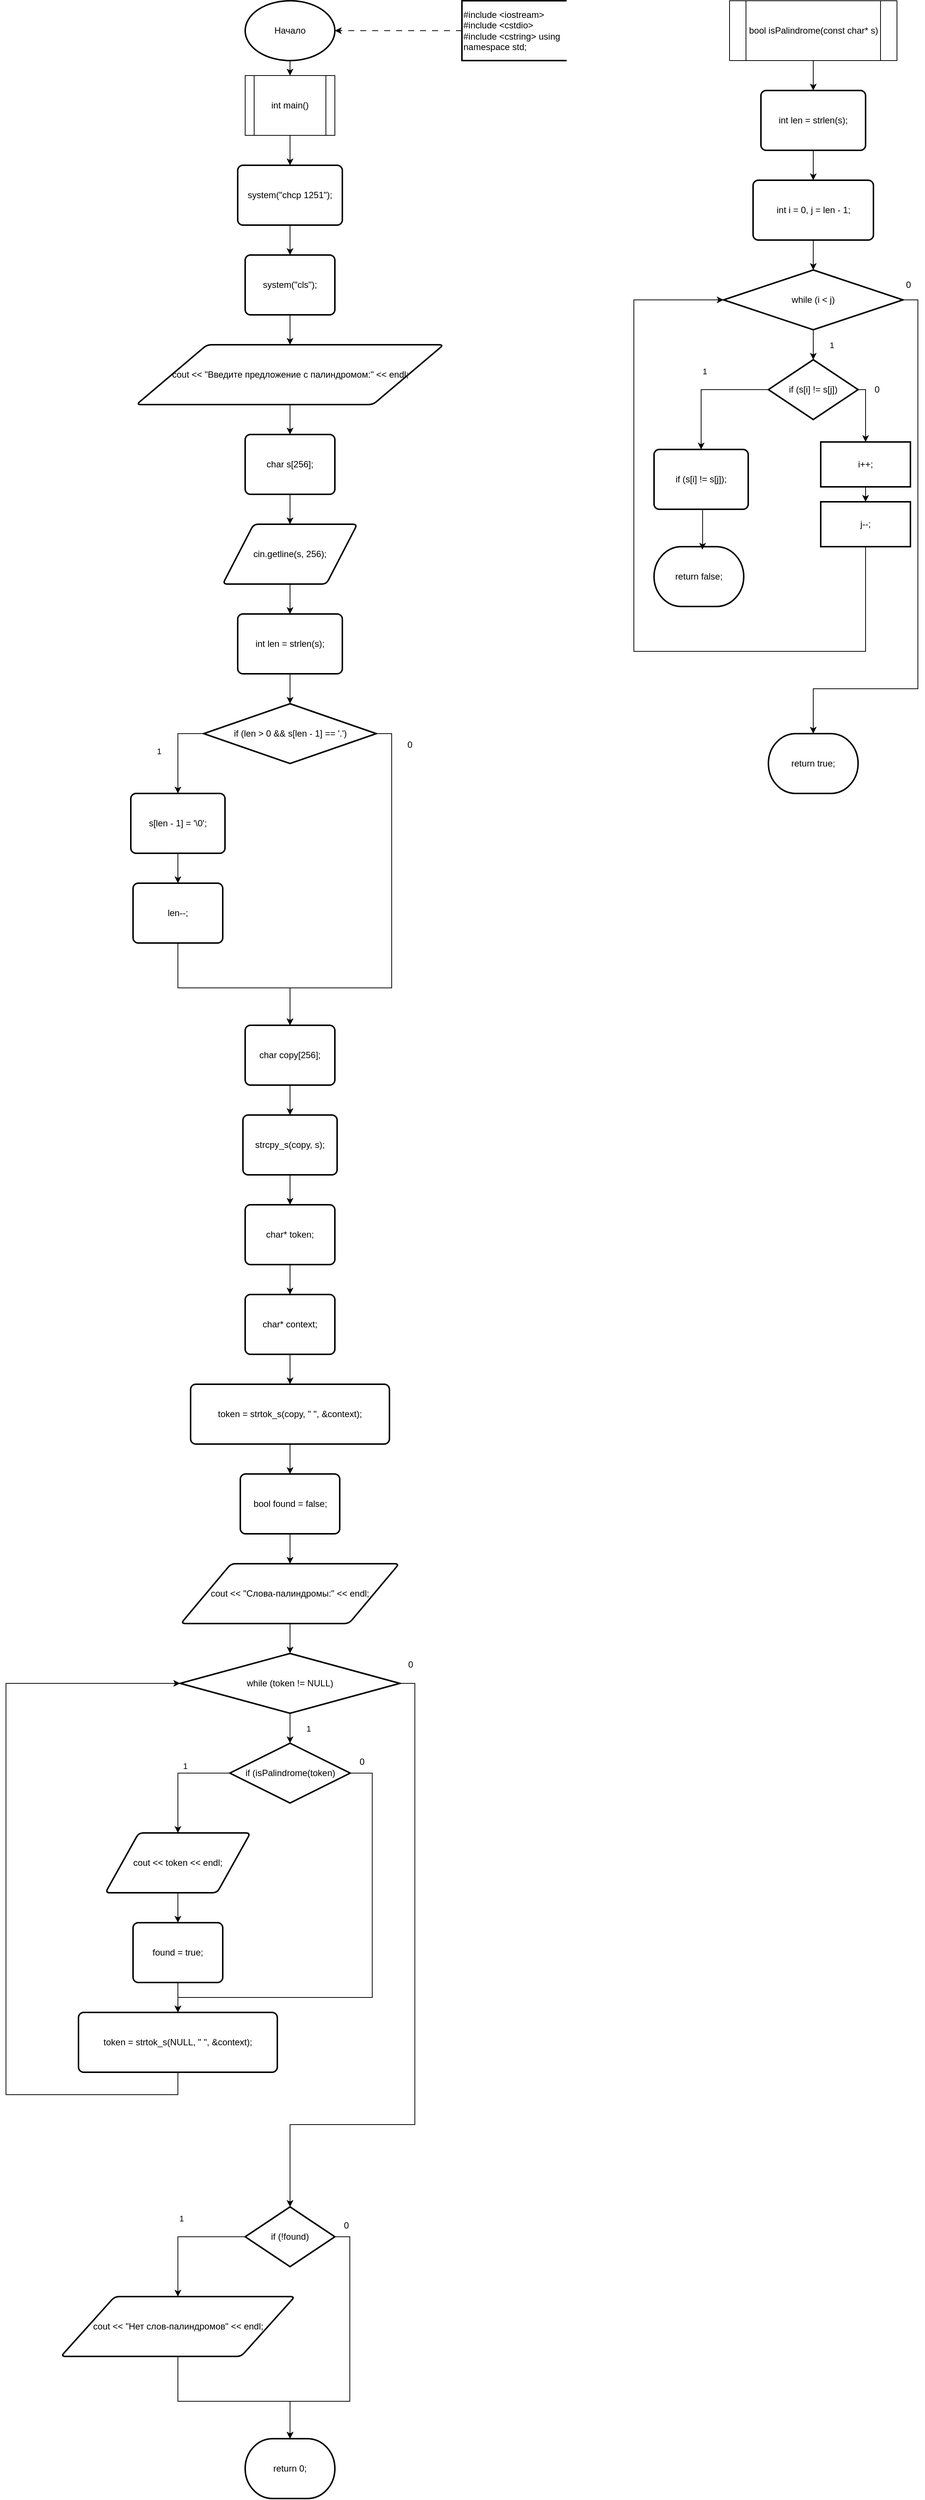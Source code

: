 <mxfile version="26.0.14">
  <diagram name="Page-1" id="1622616945856">
    <mxGraphModel dx="8954" dy="4564" grid="1" gridSize="10" guides="1" tooltips="1" connect="1" arrows="1" fold="1" page="1" pageScale="1" pageWidth="850" pageHeight="1100" math="0" shadow="0">
      <root>
        <mxCell id="0" />
        <mxCell id="1" parent="0" />
        <mxCell id="1622616946288" value="Начало" style="whiteSpace=wrap;rounded=0;dashed=0;strokeWidth=2;shape=mxgraph.flowchart.start_1;" parent="1" vertex="1">
          <mxGeometry x="40" y="50" width="120" height="80" as="geometry" />
        </mxCell>
        <mxCell id="1622616946480" value="#include &lt;iostream&gt; #include &lt;cstdio&gt; #include &lt;cstring&gt;  using namespace std;" style="whiteSpace=wrap;rounded=0;dashed=0;strokeWidth=2;shape=mxgraph.flowchart.annotation_1;align=left;pointerEvents=1;" parent="1" vertex="1">
          <mxGeometry x="330" y="50" width="140" height="80" as="geometry" />
        </mxCell>
        <mxCell id="1622616946624" style="edgeStyle=orthogonalEdgeStyle;orthogonalLoop=1;dashed=1;dashPattern=8 8;rounded=0;jettySize=auto;entryX=1;entryY=0.5;entryDx=0;entryDy=0;exitX=0;exitY=0.5;exitDx=0;exitDy=0;targetPerimeterSpacing=0;sourcePerimeterSpacing=0;" parent="1" source="1622616946480" target="1622616946288" edge="1">
          <mxGeometry relative="1" as="geometry" />
        </mxCell>
        <mxCell id="1622616946816" value="int main()" style="whiteSpace=wrap;rounded=0;dashed=0;inherit=default;shape=process;backgroundOutline=1;" parent="1" vertex="1">
          <mxGeometry x="40" y="150" width="120" height="80" as="geometry" />
        </mxCell>
        <mxCell id="1622616945616" style="edgeStyle=orthogonalEdgeStyle;orthogonalLoop=1;rounded=0;jettySize=auto;entryX=0.5;entryY=0;entryDx=0;entryDy=0;exitX=0.5;exitY=1;exitDx=0;exitDy=0;targetPerimeterSpacing=0;sourcePerimeterSpacing=0;" parent="1" source="1622616946288" target="1622616946816" edge="1">
          <mxGeometry relative="1" as="geometry" />
        </mxCell>
        <mxCell id="1622616947152" value="system(&quot;chcp 1251&quot;);" style="whiteSpace=wrap;rounded=1;dashed=0;absoluteArcSize=1;arcSize=14;strokeWidth=2;" parent="1" vertex="1">
          <mxGeometry x="30" y="270" width="140" height="80" as="geometry" />
        </mxCell>
        <mxCell id="1622616947056" value="system(&quot;cls&quot;);" style="whiteSpace=wrap;rounded=1;dashed=0;absoluteArcSize=1;arcSize=14;strokeWidth=2;" parent="1" vertex="1">
          <mxGeometry x="40" y="390" width="120" height="80" as="geometry" />
        </mxCell>
        <mxCell id="1622616947392" style="edgeStyle=orthogonalEdgeStyle;orthogonalLoop=1;rounded=0;jettySize=auto;entryX=0.5;entryY=0;entryDx=0;entryDy=0;exitX=0.5;exitY=1;exitDx=0;exitDy=0;targetPerimeterSpacing=0;sourcePerimeterSpacing=0;" parent="1" source="1622616947152" target="1622616947056" edge="1">
          <mxGeometry relative="1" as="geometry" />
        </mxCell>
        <mxCell id="1622616947296" value="cout &lt;&lt; &quot;Введите предложение с палиндромом:&quot; &lt;&lt; endl;" style="whiteSpace=wrap;rounded=1;dashed=0;shape=parallelogram;strokeWidth=2;perimter=parallelogramPerimeter;arcSize=12;size=0.23;" parent="1" vertex="1">
          <mxGeometry x="-105.5" y="510" width="411" height="80" as="geometry" />
        </mxCell>
        <mxCell id="1622616947584" style="edgeStyle=orthogonalEdgeStyle;orthogonalLoop=1;rounded=0;jettySize=auto;entryX=0.5;entryY=0;entryDx=0;entryDy=0;exitX=0.5;exitY=1;exitDx=0;exitDy=0;targetPerimeterSpacing=0;sourcePerimeterSpacing=0;" parent="1" source="1622616947056" target="1622616947296" edge="1">
          <mxGeometry relative="1" as="geometry" />
        </mxCell>
        <mxCell id="1622616947440" value="char s[256];" style="whiteSpace=wrap;rounded=1;dashed=0;absoluteArcSize=1;arcSize=14;strokeWidth=2;" parent="1" vertex="1">
          <mxGeometry x="40" y="630" width="120" height="80" as="geometry" />
        </mxCell>
        <mxCell id="1622616947872" style="edgeStyle=orthogonalEdgeStyle;orthogonalLoop=1;rounded=0;jettySize=auto;entryX=0.5;entryY=0;entryDx=0;entryDy=0;exitX=0.5;exitY=1;exitDx=0;exitDy=0;targetPerimeterSpacing=0;sourcePerimeterSpacing=0;" parent="1" source="1622616947296" target="1622616947440" edge="1">
          <mxGeometry relative="1" as="geometry" />
        </mxCell>
        <mxCell id="1622616947824" value="cin.getline(s, 256);" style="whiteSpace=wrap;rounded=1;dashed=0;shape=parallelogram;strokeWidth=2;perimter=parallelogramPerimeter;arcSize=12;size=0.23;" parent="1" vertex="1">
          <mxGeometry x="10" y="750" width="180" height="80" as="geometry" />
        </mxCell>
        <mxCell id="1622616948160" style="edgeStyle=orthogonalEdgeStyle;orthogonalLoop=1;rounded=0;jettySize=auto;entryX=0.5;entryY=0;entryDx=0;entryDy=0;exitX=0.5;exitY=1;exitDx=0;exitDy=0;targetPerimeterSpacing=0;sourcePerimeterSpacing=0;" parent="1" source="1622616947440" target="1622616947824" edge="1">
          <mxGeometry relative="1" as="geometry" />
        </mxCell>
        <mxCell id="1622616948112" value="int len = strlen(s);" style="whiteSpace=wrap;rounded=1;dashed=0;absoluteArcSize=1;arcSize=14;strokeWidth=2;" parent="1" vertex="1">
          <mxGeometry x="30" y="870" width="140" height="80" as="geometry" />
        </mxCell>
        <mxCell id="1622616948448" style="edgeStyle=orthogonalEdgeStyle;orthogonalLoop=1;rounded=0;jettySize=auto;entryX=0.5;entryY=0;entryDx=0;entryDy=0;exitX=0.5;exitY=1;exitDx=0;exitDy=0;targetPerimeterSpacing=0;sourcePerimeterSpacing=0;" parent="1" source="1622616947824" target="1622616948112" edge="1">
          <mxGeometry relative="1" as="geometry" />
        </mxCell>
        <mxCell id="1622616948400" value="if (len &gt; 0 &amp;&amp; s[len - 1] == &#39;.&#39;)" style="whiteSpace=wrap;rounded=0;dashed=0;strokeWidth=2;shape=mxgraph.flowchart.decision;" parent="1" vertex="1">
          <mxGeometry x="-15.5" y="990" width="231" height="80" as="geometry" />
        </mxCell>
        <mxCell id="1622673145920" value="s[len - 1] = &#39;\0&#39;;" style="whiteSpace=wrap;rounded=1;dashed=0;absoluteArcSize=1;arcSize=14;strokeWidth=2;" parent="1" vertex="1">
          <mxGeometry x="-113" y="1110" width="126" height="80" as="geometry" />
        </mxCell>
        <mxCell id="1622673146064" value="len--;" style="whiteSpace=wrap;rounded=1;dashed=0;absoluteArcSize=1;arcSize=14;strokeWidth=2;" parent="1" vertex="1">
          <mxGeometry x="-110" y="1230" width="120" height="80" as="geometry" />
        </mxCell>
        <mxCell id="1622673146256" style="edgeStyle=orthogonalEdgeStyle;orthogonalLoop=1;rounded=0;jettySize=auto;entryX=0.5;entryY=0;entryDx=0;entryDy=0;exitX=0.5;exitY=1;exitDx=0;exitDy=0;targetPerimeterSpacing=0;sourcePerimeterSpacing=0;" parent="1" source="1622673145920" target="1622673146064" edge="1">
          <mxGeometry relative="1" as="geometry" />
        </mxCell>
        <mxCell id="1622616948688" value="1" style="edgeStyle=orthogonalEdgeStyle;orthogonalLoop=1;rounded=0;jettySize=auto;entryX=0.5;entryY=0;entryDx=0;entryDy=0;exitX=0;exitY=0.5;exitDx=0;exitDy=0;targetPerimeterSpacing=30;sourcePerimeterSpacing=30;" parent="1" source="1622616948400" target="1622673145920" edge="1">
          <mxGeometry y="-25" relative="1" as="geometry" />
        </mxCell>
        <mxCell id="1622673146496" style="edgeStyle=orthogonalEdgeStyle;orthogonalLoop=1;rounded=0;jettySize=auto;entryX=0.5;entryY=0;entryDx=0;entryDy=0;exitX=0.5;exitY=1;exitDx=0;exitDy=0;targetPerimeterSpacing=0;sourcePerimeterSpacing=0;" parent="1" source="1622616948112" target="1622616948400" edge="1">
          <mxGeometry relative="1" as="geometry" />
        </mxCell>
        <mxCell id="1622673146448" value="char copy[256];" style="whiteSpace=wrap;rounded=1;dashed=0;absoluteArcSize=1;arcSize=14;strokeWidth=2;" parent="1" vertex="1">
          <mxGeometry x="40" y="1420" width="120" height="80" as="geometry" />
        </mxCell>
        <mxCell id="1622673146784" style="edgeStyle=orthogonalEdgeStyle;orthogonalLoop=1;rounded=0;jettySize=auto;entryX=0.5;entryY=0;entryDx=0;entryDy=0;exitX=0.5;exitY=1;exitDx=0;exitDy=0;targetPerimeterSpacing=0;sourcePerimeterSpacing=0;" parent="1" source="1622673146064" target="1622673146448" edge="1">
          <mxGeometry relative="1" as="geometry">
            <Array as="points">
              <mxPoint x="-50" y="1370" />
              <mxPoint x="100" y="1370" />
            </Array>
          </mxGeometry>
        </mxCell>
        <mxCell id="1622673146928" style="edgeStyle=orthogonalEdgeStyle;orthogonalLoop=1;rounded=0;jettySize=auto;entryX=0.5;entryY=0;entryDx=0;entryDy=0;exitX=1;exitY=0.5;exitDx=0;exitDy=0;targetPerimeterSpacing=30;sourcePerimeterSpacing=30;" parent="1" source="1622616948400" target="1622673146448" edge="1">
          <mxGeometry relative="1" as="geometry">
            <Array as="points">
              <mxPoint x="236" y="1030" />
              <mxPoint x="236" y="1370" />
              <mxPoint x="100" y="1370" />
            </Array>
          </mxGeometry>
        </mxCell>
        <mxCell id="1622673146736" value="strcpy_s(copy, s);" style="whiteSpace=wrap;rounded=1;dashed=0;absoluteArcSize=1;arcSize=14;strokeWidth=2;" parent="1" vertex="1">
          <mxGeometry x="37" y="1540" width="126" height="80" as="geometry" />
        </mxCell>
        <mxCell id="1622673147216" style="edgeStyle=orthogonalEdgeStyle;orthogonalLoop=1;rounded=0;jettySize=auto;entryX=0.5;entryY=0;entryDx=0;entryDy=0;exitX=0.5;exitY=1;exitDx=0;exitDy=0;targetPerimeterSpacing=0;sourcePerimeterSpacing=0;" parent="1" source="1622673146448" target="1622673146736" edge="1">
          <mxGeometry relative="1" as="geometry" />
        </mxCell>
        <mxCell id="1622673147168" value="char* token;" style="whiteSpace=wrap;rounded=1;dashed=0;absoluteArcSize=1;arcSize=14;strokeWidth=2;" parent="1" vertex="1">
          <mxGeometry x="40" y="1660" width="120" height="80" as="geometry" />
        </mxCell>
        <mxCell id="1622673147504" style="edgeStyle=orthogonalEdgeStyle;orthogonalLoop=1;rounded=0;jettySize=auto;entryX=0.5;entryY=0;entryDx=0;entryDy=0;exitX=0.5;exitY=1;exitDx=0;exitDy=0;targetPerimeterSpacing=0;sourcePerimeterSpacing=0;" parent="1" source="1622673146736" target="1622673147168" edge="1">
          <mxGeometry relative="1" as="geometry" />
        </mxCell>
        <mxCell id="1622673147456" value="char* context;" style="whiteSpace=wrap;rounded=1;dashed=0;absoluteArcSize=1;arcSize=14;strokeWidth=2;" parent="1" vertex="1">
          <mxGeometry x="40" y="1780" width="120" height="80" as="geometry" />
        </mxCell>
        <mxCell id="1622673147792" style="edgeStyle=orthogonalEdgeStyle;orthogonalLoop=1;rounded=0;jettySize=auto;entryX=0.5;entryY=0;entryDx=0;entryDy=0;exitX=0.5;exitY=1;exitDx=0;exitDy=0;targetPerimeterSpacing=0;sourcePerimeterSpacing=0;" parent="1" source="1622673147168" target="1622673147456" edge="1">
          <mxGeometry relative="1" as="geometry" />
        </mxCell>
        <mxCell id="1622673147744" value="token = strtok_s(copy, &quot; &quot;, &amp;context);" style="whiteSpace=wrap;rounded=1;dashed=0;absoluteArcSize=1;arcSize=14;strokeWidth=2;" parent="1" vertex="1">
          <mxGeometry x="-33" y="1900" width="266" height="80" as="geometry" />
        </mxCell>
        <mxCell id="1622673148080" style="edgeStyle=orthogonalEdgeStyle;orthogonalLoop=1;rounded=0;jettySize=auto;entryX=0.5;entryY=0;entryDx=0;entryDy=0;exitX=0.5;exitY=1;exitDx=0;exitDy=0;targetPerimeterSpacing=0;sourcePerimeterSpacing=0;" parent="1" source="1622673147456" target="1622673147744" edge="1">
          <mxGeometry relative="1" as="geometry" />
        </mxCell>
        <mxCell id="1622673148032" value="bool found = false;" style="whiteSpace=wrap;rounded=1;dashed=0;absoluteArcSize=1;arcSize=14;strokeWidth=2;" parent="1" vertex="1">
          <mxGeometry x="33.5" y="2020" width="133" height="80" as="geometry" />
        </mxCell>
        <mxCell id="1622673148368" style="edgeStyle=orthogonalEdgeStyle;orthogonalLoop=1;rounded=0;jettySize=auto;entryX=0.5;entryY=0;entryDx=0;entryDy=0;exitX=0.5;exitY=1;exitDx=0;exitDy=0;targetPerimeterSpacing=0;sourcePerimeterSpacing=0;" parent="1" source="1622673147744" target="1622673148032" edge="1">
          <mxGeometry relative="1" as="geometry" />
        </mxCell>
        <mxCell id="1622673148320" value="cout &lt;&lt; &quot;Слова-палиндромы:&quot; &lt;&lt; endl;" style="whiteSpace=wrap;rounded=1;dashed=0;shape=parallelogram;strokeWidth=2;perimter=parallelogramPerimeter;arcSize=12;size=0.23;" parent="1" vertex="1">
          <mxGeometry x="-46" y="2140" width="292" height="80" as="geometry" />
        </mxCell>
        <mxCell id="1622673148656" style="edgeStyle=orthogonalEdgeStyle;orthogonalLoop=1;rounded=0;jettySize=auto;entryX=0.5;entryY=0;entryDx=0;entryDy=0;exitX=0.5;exitY=1;exitDx=0;exitDy=0;targetPerimeterSpacing=0;sourcePerimeterSpacing=0;" parent="1" source="1622673148032" target="1622673148320" edge="1">
          <mxGeometry relative="1" as="geometry" />
        </mxCell>
        <mxCell id="1622673148608" value="while (token != NULL)" style="whiteSpace=wrap;rounded=0;dashed=0;strokeWidth=2;shape=mxgraph.flowchart.decision;" parent="1" vertex="1">
          <mxGeometry x="-47" y="2260" width="294" height="80" as="geometry" />
        </mxCell>
        <mxCell id="j8wosAd-w1eOCCkbD6ee-1622673153848" style="edgeStyle=orthogonalEdgeStyle;rounded=0;orthogonalLoop=1;jettySize=auto;html=1;entryX=0.5;entryY=0;entryDx=0;entryDy=0;" edge="1" parent="1" source="1622673148944" target="1622673149424">
          <mxGeometry relative="1" as="geometry">
            <Array as="points">
              <mxPoint x="210" y="2420" />
              <mxPoint x="210" y="2720" />
              <mxPoint x="-50" y="2720" />
            </Array>
          </mxGeometry>
        </mxCell>
        <mxCell id="1622673148944" value="if (isPalindrome(token)" style="whiteSpace=wrap;rounded=0;dashed=0;strokeWidth=2;shape=mxgraph.flowchart.decision;" parent="1" vertex="1">
          <mxGeometry x="19.5" y="2380" width="161" height="80" as="geometry" />
        </mxCell>
        <mxCell id="1622673149136" value="cout &lt;&lt; token &lt;&lt; endl;" style="whiteSpace=wrap;rounded=1;dashed=0;shape=parallelogram;strokeWidth=2;perimter=parallelogramPerimeter;arcSize=12;size=0.23;" parent="1" vertex="1">
          <mxGeometry x="-147" y="2500" width="194" height="80" as="geometry" />
        </mxCell>
        <mxCell id="j8wosAd-w1eOCCkbD6ee-1622673153849" style="edgeStyle=orthogonalEdgeStyle;rounded=0;orthogonalLoop=1;jettySize=auto;html=1;entryX=0.5;entryY=0;entryDx=0;entryDy=0;" edge="1" parent="1" source="1622673149280" target="1622673149424">
          <mxGeometry relative="1" as="geometry" />
        </mxCell>
        <mxCell id="1622673149280" value="found = true;" style="whiteSpace=wrap;rounded=1;dashed=0;absoluteArcSize=1;arcSize=14;strokeWidth=2;" parent="1" vertex="1">
          <mxGeometry x="-110" y="2620" width="120" height="80" as="geometry" />
        </mxCell>
        <mxCell id="1622673149472" style="edgeStyle=orthogonalEdgeStyle;orthogonalLoop=1;rounded=0;jettySize=auto;entryX=0.5;entryY=0;entryDx=0;entryDy=0;exitX=0.5;exitY=1;exitDx=0;exitDy=0;targetPerimeterSpacing=0;sourcePerimeterSpacing=0;" parent="1" source="1622673149136" target="1622673149280" edge="1">
          <mxGeometry relative="1" as="geometry" />
        </mxCell>
        <mxCell id="1622673149424" value="token = strtok_s(NULL, &quot; &quot;, &amp;context);" style="whiteSpace=wrap;rounded=1;dashed=0;absoluteArcSize=1;arcSize=14;strokeWidth=2;" parent="1" vertex="1">
          <mxGeometry x="-183" y="2740" width="266" height="80" as="geometry" />
        </mxCell>
        <mxCell id="1622673149088" value="1" style="edgeStyle=orthogonalEdgeStyle;orthogonalLoop=1;rounded=0;jettySize=auto;entryX=0.5;entryY=0;entryDx=0;entryDy=0;exitX=0;exitY=0.5;exitDx=0;exitDy=0;targetPerimeterSpacing=30;sourcePerimeterSpacing=30;" parent="1" source="1622673148944" target="1622673149136" edge="1">
          <mxGeometry x="-0.204" y="-10" relative="1" as="geometry">
            <mxPoint as="offset" />
          </mxGeometry>
        </mxCell>
        <mxCell id="1622673148896" value="1" style="edgeStyle=orthogonalEdgeStyle;orthogonalLoop=1;rounded=0;jettySize=auto;entryX=0.5;entryY=0;entryDx=0;entryDy=0;exitX=0.5;exitY=1;exitDx=0;exitDy=0;targetPerimeterSpacing=30;sourcePerimeterSpacing=30;" parent="1" source="1622673148608" target="1622673148944" edge="1">
          <mxGeometry y="25" relative="1" as="geometry" />
        </mxCell>
        <mxCell id="1622673150384" style="edgeStyle=orthogonalEdgeStyle;orthogonalLoop=1;rounded=0;jettySize=auto;entryX=0.5;entryY=0;entryDx=0;entryDy=0;exitX=0.5;exitY=1;exitDx=0;exitDy=0;targetPerimeterSpacing=0;sourcePerimeterSpacing=0;" parent="1" source="1622673148320" target="1622673148608" edge="1">
          <mxGeometry relative="1" as="geometry" />
        </mxCell>
        <mxCell id="1622673150048" value="if (!found)" style="whiteSpace=wrap;rounded=0;dashed=0;strokeWidth=2;shape=mxgraph.flowchart.decision;" parent="1" vertex="1">
          <mxGeometry x="40" y="3000" width="120" height="80" as="geometry" />
        </mxCell>
        <mxCell id="1622673150672" value="cout &lt;&lt; &quot;Нет слов-палиндромов&quot; &lt;&lt; endl;" style="whiteSpace=wrap;rounded=1;dashed=0;shape=parallelogram;strokeWidth=2;perimter=parallelogramPerimeter;arcSize=12;size=0.23;" parent="1" vertex="1">
          <mxGeometry x="-206.5" y="3120" width="313" height="80" as="geometry" />
        </mxCell>
        <mxCell id="1622673150624" value="1" style="edgeStyle=orthogonalEdgeStyle;orthogonalLoop=1;rounded=0;jettySize=auto;entryX=0.5;entryY=0;entryDx=0;entryDy=0;exitX=0;exitY=0.5;exitDx=0;exitDy=0;targetPerimeterSpacing=30;sourcePerimeterSpacing=30;" parent="1" source="1622673150048" target="1622673150672" edge="1">
          <mxGeometry y="-25" relative="1" as="geometry" />
        </mxCell>
        <mxCell id="1622673150960" style="edgeStyle=orthogonalEdgeStyle;orthogonalLoop=1;rounded=0;jettySize=auto;entryX=0.5;entryY=0;entryDx=0;entryDy=0;exitX=1;exitY=0.5;exitDx=0;exitDy=0;targetPerimeterSpacing=30;sourcePerimeterSpacing=30;" parent="1" source="1622673148608" target="1622673150048" edge="1">
          <mxGeometry relative="1" as="geometry">
            <Array as="points">
              <mxPoint x="267" y="2300" />
              <mxPoint x="267" y="2890" />
              <mxPoint x="100" y="2890" />
            </Array>
          </mxGeometry>
        </mxCell>
        <mxCell id="1622673150912" value="return 0;" style="whiteSpace=wrap;rounded=0;dashed=0;strokeWidth=2;shape=mxgraph.flowchart.terminator;" parent="1" vertex="1">
          <mxGeometry x="40" y="3310" width="120" height="80" as="geometry" />
        </mxCell>
        <mxCell id="1622673151248" style="edgeStyle=orthogonalEdgeStyle;orthogonalLoop=1;rounded=0;jettySize=auto;entryX=0.5;entryY=0;entryDx=0;entryDy=0;exitX=0.5;exitY=1;exitDx=0;exitDy=0;targetPerimeterSpacing=0;sourcePerimeterSpacing=0;" parent="1" source="1622673150672" target="1622673150912" edge="1">
          <mxGeometry relative="1" as="geometry">
            <Array as="points">
              <mxPoint x="-50" y="3260" />
              <mxPoint x="100" y="3260" />
            </Array>
          </mxGeometry>
        </mxCell>
        <mxCell id="1622673151392" style="edgeStyle=orthogonalEdgeStyle;orthogonalLoop=1;rounded=0;jettySize=auto;entryX=0.5;entryY=0;entryDx=0;entryDy=0;exitX=1;exitY=0.5;exitDx=0;exitDy=0;targetPerimeterSpacing=30;sourcePerimeterSpacing=30;" parent="1" source="1622673150048" target="1622673150912" edge="1">
          <mxGeometry relative="1" as="geometry">
            <Array as="points">
              <mxPoint x="180" y="3040" />
              <mxPoint x="180" y="3260" />
              <mxPoint x="100" y="3260" />
            </Array>
          </mxGeometry>
        </mxCell>
        <mxCell id="1622616947344" style="edgeStyle=orthogonalEdgeStyle;orthogonalLoop=1;rounded=0;jettySize=auto;entryX=0.5;entryY=0;entryDx=0;entryDy=0;exitX=0.5;exitY=1;exitDx=0;exitDy=0;targetPerimeterSpacing=0;sourcePerimeterSpacing=0;" parent="1" source="1622616946816" target="1622616947152" edge="1">
          <mxGeometry relative="1" as="geometry" />
        </mxCell>
        <mxCell id="1622673151584" value="bool isPalindrome(const char* s)" style="whiteSpace=wrap;rounded=0;dashed=0;inherit=default;shape=process;backgroundOutline=1;" parent="1" vertex="1">
          <mxGeometry x="688" y="50" width="224" height="80" as="geometry" />
        </mxCell>
        <mxCell id="1622673151776" value="int len = strlen(s);" style="whiteSpace=wrap;rounded=1;dashed=0;absoluteArcSize=1;arcSize=14;strokeWidth=2;" parent="1" vertex="1">
          <mxGeometry x="730" y="170" width="140" height="80" as="geometry" />
        </mxCell>
        <mxCell id="1622673151920" value="int i = 0, j = len - 1;" style="whiteSpace=wrap;rounded=1;dashed=0;absoluteArcSize=1;arcSize=14;strokeWidth=2;" parent="1" vertex="1">
          <mxGeometry x="719.5" y="290" width="161" height="80" as="geometry" />
        </mxCell>
        <mxCell id="1622673152112" style="edgeStyle=orthogonalEdgeStyle;orthogonalLoop=1;rounded=0;jettySize=auto;entryX=0.5;entryY=0;entryDx=0;entryDy=0;exitX=0.5;exitY=1;exitDx=0;exitDy=0;targetPerimeterSpacing=0;sourcePerimeterSpacing=0;" parent="1" source="1622673151776" target="1622673151920" edge="1">
          <mxGeometry relative="1" as="geometry" />
        </mxCell>
        <mxCell id="1622673152064" value="while (i &lt; j)" style="whiteSpace=wrap;rounded=0;dashed=0;strokeWidth=2;shape=mxgraph.flowchart.decision;" parent="1" vertex="1">
          <mxGeometry x="680" y="410" width="240" height="80" as="geometry" />
        </mxCell>
        <mxCell id="j8wosAd-w1eOCCkbD6ee-1622673153844" style="edgeStyle=orthogonalEdgeStyle;rounded=0;orthogonalLoop=1;jettySize=auto;html=1;" edge="1" parent="1" source="1622673152400" target="j8wosAd-w1eOCCkbD6ee-1622673153842">
          <mxGeometry relative="1" as="geometry">
            <Array as="points">
              <mxPoint x="870" y="570" />
            </Array>
          </mxGeometry>
        </mxCell>
        <mxCell id="1622673152400" value="if (s[i] != s[j])" style="whiteSpace=wrap;rounded=0;dashed=0;strokeWidth=2;shape=mxgraph.flowchart.decision;" parent="1" vertex="1">
          <mxGeometry x="740" y="530" width="120" height="80" as="geometry" />
        </mxCell>
        <mxCell id="1622673152592" value="if (s[i] != s[j]);" style="whiteSpace=wrap;rounded=1;dashed=0;absoluteArcSize=1;arcSize=14;strokeWidth=2;" parent="1" vertex="1">
          <mxGeometry x="587" y="650" width="126" height="80" as="geometry" />
        </mxCell>
        <mxCell id="1622673152544" value="1" style="edgeStyle=orthogonalEdgeStyle;orthogonalLoop=1;rounded=0;jettySize=auto;entryX=0.5;entryY=0;entryDx=0;entryDy=0;exitX=0;exitY=0.5;exitDx=0;exitDy=0;targetPerimeterSpacing=30;sourcePerimeterSpacing=30;" parent="1" source="1622673152400" target="1622673152592" edge="1">
          <mxGeometry y="-25" relative="1" as="geometry" />
        </mxCell>
        <mxCell id="1622673152832" value="return false;" style="whiteSpace=wrap;rounded=0;dashed=0;strokeWidth=2;shape=mxgraph.flowchart.terminator;" parent="1" vertex="1">
          <mxGeometry x="587" y="780" width="120" height="80" as="geometry" />
        </mxCell>
        <mxCell id="1622673152352" value="1" style="edgeStyle=orthogonalEdgeStyle;orthogonalLoop=1;rounded=0;jettySize=auto;entryX=0.5;entryY=0;entryDx=0;entryDy=0;exitX=0.5;exitY=1;exitDx=0;exitDy=0;targetPerimeterSpacing=30;sourcePerimeterSpacing=30;" parent="1" source="1622673152064" target="1622673152400" edge="1">
          <mxGeometry y="25" relative="1" as="geometry" />
        </mxCell>
        <mxCell id="1622673153552" style="edgeStyle=orthogonalEdgeStyle;orthogonalLoop=1;rounded=0;jettySize=auto;entryX=0.5;entryY=0;entryDx=0;entryDy=0;exitX=0.5;exitY=1;exitDx=0;exitDy=0;targetPerimeterSpacing=0;sourcePerimeterSpacing=0;" parent="1" source="1622673151920" target="1622673152064" edge="1">
          <mxGeometry relative="1" as="geometry" />
        </mxCell>
        <mxCell id="1622673153360" value="return true;" style="whiteSpace=wrap;rounded=0;dashed=0;strokeWidth=2;shape=mxgraph.flowchart.terminator;" parent="1" vertex="1">
          <mxGeometry x="740" y="1030" width="120" height="80" as="geometry" />
        </mxCell>
        <mxCell id="1622673153840" style="edgeStyle=orthogonalEdgeStyle;orthogonalLoop=1;rounded=0;jettySize=auto;entryX=0.5;entryY=0;entryDx=0;entryDy=0;exitX=1;exitY=0.5;exitDx=0;exitDy=0;targetPerimeterSpacing=30;sourcePerimeterSpacing=30;" parent="1" source="1622673152064" target="1622673153360" edge="1">
          <mxGeometry relative="1" as="geometry">
            <Array as="points">
              <mxPoint x="940" y="450" />
              <mxPoint x="940" y="970" />
              <mxPoint x="800" y="970" />
            </Array>
          </mxGeometry>
        </mxCell>
        <mxCell id="1622673151728" style="edgeStyle=orthogonalEdgeStyle;orthogonalLoop=1;rounded=0;jettySize=auto;entryX=0.5;entryY=0;entryDx=0;entryDy=0;exitX=0.5;exitY=1;exitDx=0;exitDy=0;targetPerimeterSpacing=0;sourcePerimeterSpacing=0;" parent="1" source="1622673151584" target="1622673151776" edge="1">
          <mxGeometry relative="1" as="geometry" />
        </mxCell>
        <mxCell id="j8wosAd-w1eOCCkbD6ee-1622673153840" style="edgeStyle=orthogonalEdgeStyle;rounded=0;orthogonalLoop=1;jettySize=auto;html=1;entryX=0.539;entryY=0.05;entryDx=0;entryDy=0;entryPerimeter=0;" edge="1" parent="1" source="1622673152592" target="1622673152832">
          <mxGeometry relative="1" as="geometry">
            <Array as="points">
              <mxPoint x="652" y="774" />
              <mxPoint x="652" y="774" />
            </Array>
          </mxGeometry>
        </mxCell>
        <mxCell id="j8wosAd-w1eOCCkbD6ee-1622673153846" value="" style="edgeStyle=orthogonalEdgeStyle;rounded=0;orthogonalLoop=1;jettySize=auto;html=1;" edge="1" parent="1" source="j8wosAd-w1eOCCkbD6ee-1622673153842" target="j8wosAd-w1eOCCkbD6ee-1622673153845">
          <mxGeometry relative="1" as="geometry" />
        </mxCell>
        <mxCell id="j8wosAd-w1eOCCkbD6ee-1622673153842" value="i++;" style="whiteSpace=wrap;html=1;rounded=0;dashed=0;strokeWidth=2;" vertex="1" parent="1">
          <mxGeometry x="810" y="640" width="120" height="60" as="geometry" />
        </mxCell>
        <mxCell id="j8wosAd-w1eOCCkbD6ee-1622673153845" value="j--;" style="whiteSpace=wrap;html=1;rounded=0;dashed=0;strokeWidth=2;" vertex="1" parent="1">
          <mxGeometry x="810" y="720" width="120" height="60" as="geometry" />
        </mxCell>
        <mxCell id="j8wosAd-w1eOCCkbD6ee-1622673153847" style="edgeStyle=orthogonalEdgeStyle;rounded=0;orthogonalLoop=1;jettySize=auto;html=1;entryX=0;entryY=0.5;entryDx=0;entryDy=0;entryPerimeter=0;" edge="1" parent="1" source="j8wosAd-w1eOCCkbD6ee-1622673153845" target="1622673152064">
          <mxGeometry relative="1" as="geometry">
            <Array as="points">
              <mxPoint x="870" y="920" />
              <mxPoint x="560" y="920" />
              <mxPoint x="560" y="450" />
            </Array>
          </mxGeometry>
        </mxCell>
        <mxCell id="j8wosAd-w1eOCCkbD6ee-1622673153850" style="edgeStyle=orthogonalEdgeStyle;rounded=0;orthogonalLoop=1;jettySize=auto;html=1;entryX=0;entryY=0.5;entryDx=0;entryDy=0;entryPerimeter=0;" edge="1" parent="1" source="1622673149424" target="1622673148608">
          <mxGeometry relative="1" as="geometry">
            <Array as="points">
              <mxPoint x="-50" y="2850" />
              <mxPoint x="-280" y="2850" />
              <mxPoint x="-280" y="2300" />
            </Array>
          </mxGeometry>
        </mxCell>
        <mxCell id="j8wosAd-w1eOCCkbD6ee-1622673153851" value="0" style="text;html=1;align=center;verticalAlign=middle;resizable=0;points=[];autosize=1;strokeColor=none;fillColor=none;" vertex="1" parent="1">
          <mxGeometry x="246" y="2260" width="30" height="30" as="geometry" />
        </mxCell>
        <mxCell id="j8wosAd-w1eOCCkbD6ee-1622673153852" value="0" style="text;html=1;align=center;verticalAlign=middle;resizable=0;points=[];autosize=1;strokeColor=none;fillColor=none;" vertex="1" parent="1">
          <mxGeometry x="180.5" y="2390" width="30" height="30" as="geometry" />
        </mxCell>
        <mxCell id="j8wosAd-w1eOCCkbD6ee-1622673153853" value="0" style="text;html=1;align=center;verticalAlign=middle;resizable=0;points=[];autosize=1;strokeColor=none;fillColor=none;" vertex="1" parent="1">
          <mxGeometry x="160" y="3010" width="30" height="30" as="geometry" />
        </mxCell>
        <mxCell id="j8wosAd-w1eOCCkbD6ee-1622673153854" value="0" style="text;html=1;align=center;verticalAlign=middle;resizable=0;points=[];autosize=1;strokeColor=none;fillColor=none;" vertex="1" parent="1">
          <mxGeometry x="245" y="1030" width="30" height="30" as="geometry" />
        </mxCell>
        <mxCell id="j8wosAd-w1eOCCkbD6ee-1622673153855" value="0" style="text;html=1;align=center;verticalAlign=middle;resizable=0;points=[];autosize=1;strokeColor=none;fillColor=none;" vertex="1" parent="1">
          <mxGeometry x="870" y="555" width="30" height="30" as="geometry" />
        </mxCell>
        <mxCell id="j8wosAd-w1eOCCkbD6ee-1622673153856" value="0" style="text;html=1;align=center;verticalAlign=middle;resizable=0;points=[];autosize=1;strokeColor=none;fillColor=none;" vertex="1" parent="1">
          <mxGeometry x="912" y="415" width="30" height="30" as="geometry" />
        </mxCell>
      </root>
    </mxGraphModel>
  </diagram>
</mxfile>
